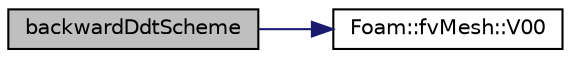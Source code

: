 digraph "backwardDdtScheme"
{
  bgcolor="transparent";
  edge [fontname="Helvetica",fontsize="10",labelfontname="Helvetica",labelfontsize="10"];
  node [fontname="Helvetica",fontsize="10",shape=record];
  rankdir="LR";
  Node1 [label="backwardDdtScheme",height=0.2,width=0.4,color="black", fillcolor="grey75", style="filled" fontcolor="black"];
  Node1 -> Node2 [color="midnightblue",fontsize="10",style="solid",fontname="Helvetica"];
  Node2 [label="Foam::fvMesh::V00",height=0.2,width=0.4,color="black",URL="$classFoam_1_1fvMesh.html#a95d2278787434a0911b935f596d0d24f",tooltip="Return old-old-time cell volumes. "];
}
